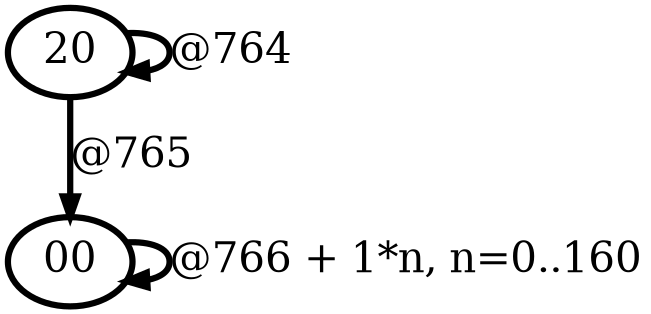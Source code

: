 digraph G {
        node [style=rounded, penwidth=3, fontsize=20, shape=oval];
        "20" -> "20" [label="@764", color=black,arrowsize=1,style=bold,penwidth=3,fontsize=20];
"20" -> "00" [label="@765", color=black,arrowsize=1,style=bold,penwidth=3,fontsize=20];
"00" -> "00" [label="@766 + 1*n, n=0..160", color=black,arrowsize=1,style=bold,penwidth=3,fontsize=20];
}
